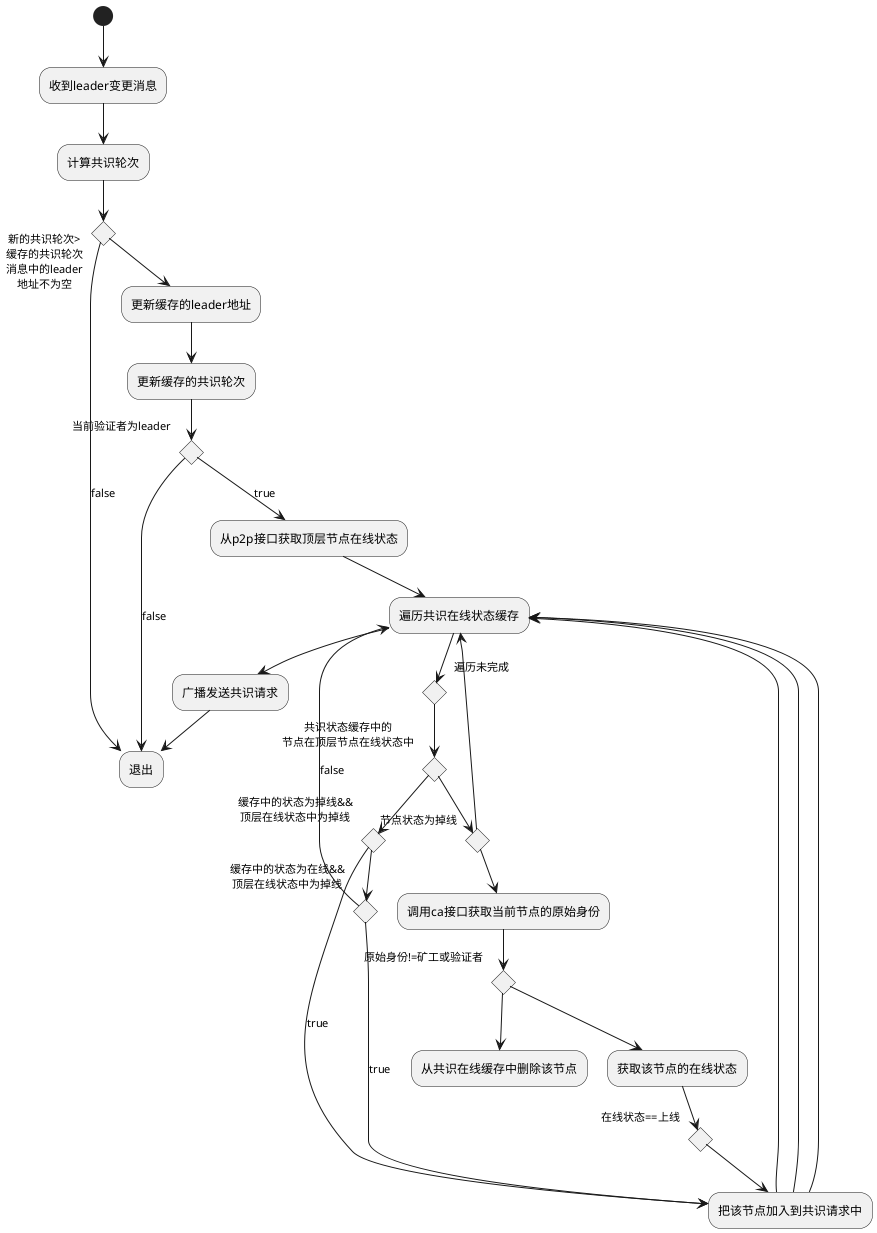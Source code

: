 @startuml
(*)--> 收到leader变更消息
--> 计算共识轮次
if 新的共识轮次>\n缓存的共识轮次\n消息中的leader\n地址不为空 then
    --> 更新缓存的leader地址
    --> 更新缓存的共识轮次
    if 当前验证者为leader then
        --> [true] 从p2p接口获取顶层节点在线状态
        --> 遍历共识在线状态缓存
        if 遍历未完成 then
            if "共识状态缓存中的\n节点在顶层节点在线状态中" then
            '从顶层节点中删除经过共识的掉线的节点
                if "缓存中的状态为掉线&&\n顶层在线状态中为掉线" then
                    --> [true] 把该节点加入到共识请求中
                    --> 遍历共识在线状态缓存
                else 
                    if "缓存中的状态为在线&&\n顶层在线状态中为掉线" then
                        --> [true] 把该节点加入到共识请求中
                        --> 遍历共识在线状态缓存
                    else
                        -->[false] 遍历共识在线状态缓存
                    endif
                endif
            else
                '节点不在顶层节点在线状态中
                if 节点状态为掉线 then
                    --> 调用ca接口获取当前节点的原始身份
                    if 原始身份!=矿工或验证者 then
                        --> 从共识在线缓存中删除该节点
                    else
                        --> 获取该节点的在线状态
                        if 在线状态==上线 then
                            --> 把该节点加入到共识请求中
                        endif
                        --> 遍历共识在线状态缓存
                    endif
                else
                    --> 遍历共识在线状态缓存
                endif
            endif
        endif
        --> 广播发送共识请求
        --> 退出
    else
        --> [false]退出
    endif
else
--> [false]退出
endif
@enduml